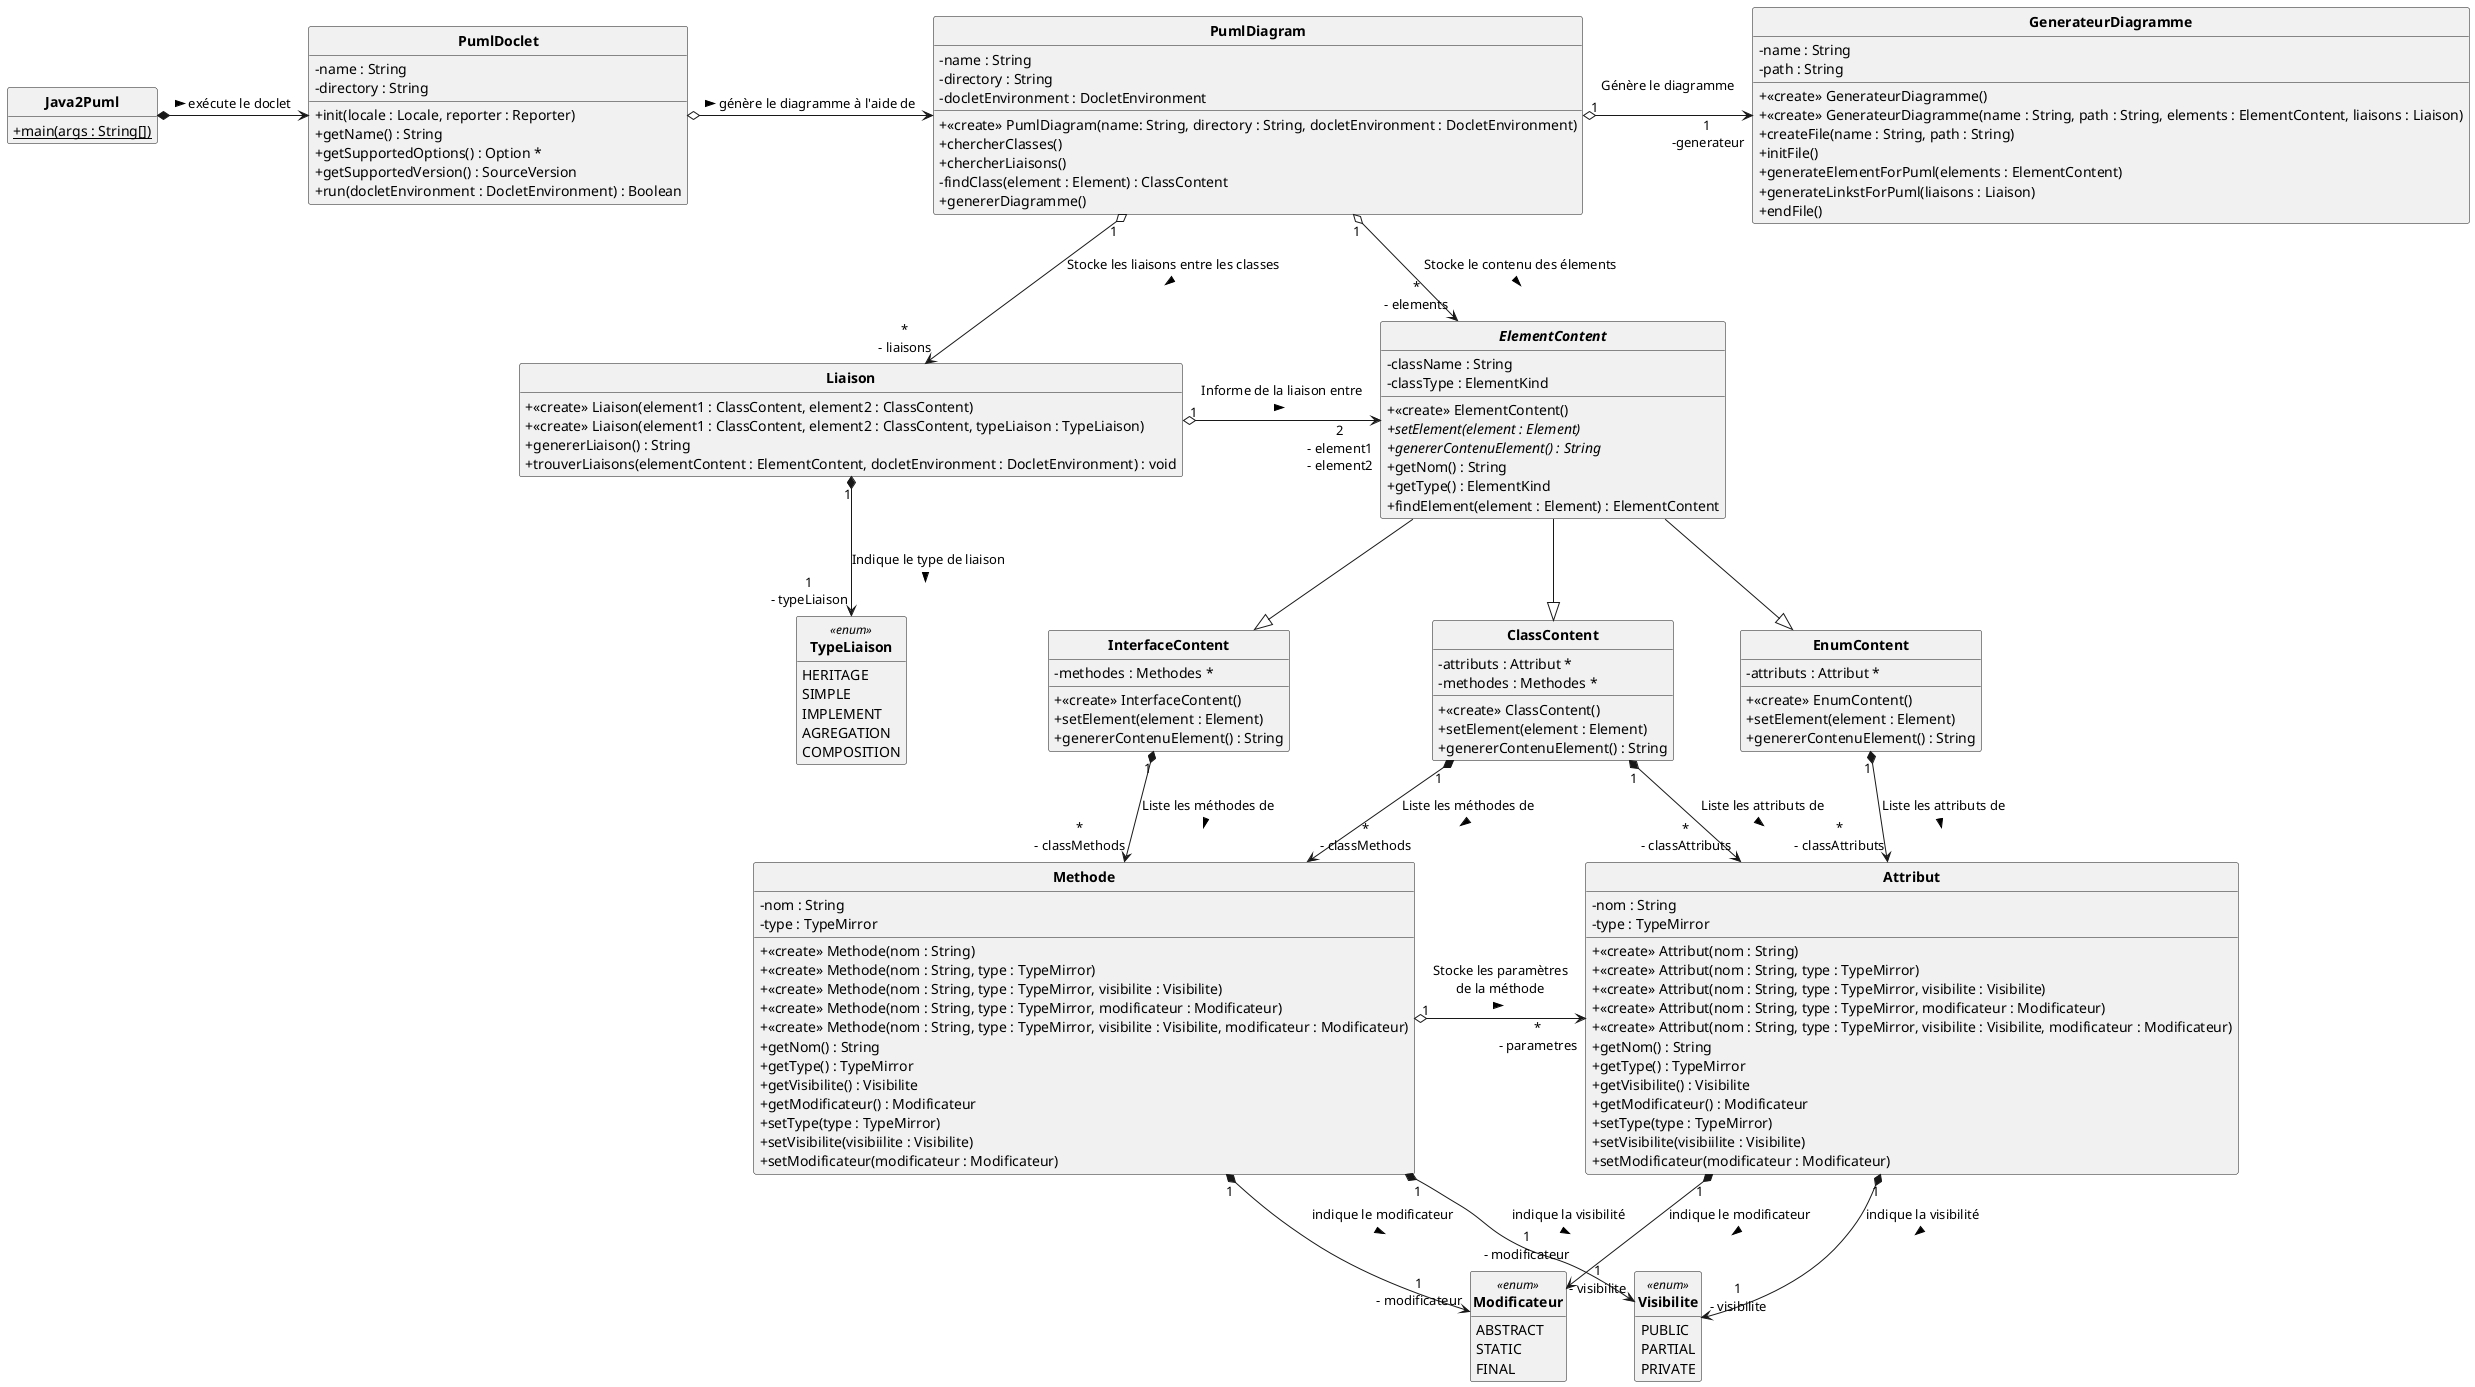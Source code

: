 @startuml
'https://plantuml.com/class-diagram

skinparam style strictuml
skinparam classAttributeIconSize 0
skinparam classFontStyle Bold

hide empty members

class Java2Puml{
    + main(args : String[]) {static}
}
class PumlDoclet{
    - name : String
    - directory : String
    + init(locale : Locale, reporter : Reporter)
    + getName() : String
    + getSupportedOptions() : Option *
    + getSupportedVersion() : SourceVersion
    + run(docletEnvironment : DocletEnvironment) : Boolean
}
class PumlDiagram{
    - name : String
    - directory : String
    - docletEnvironment : DocletEnvironment
    + <<create>> PumlDiagram(name: String, directory : String, docletEnvironment : DocletEnvironment)
    + chercherClasses()
    + chercherLiaisons()
    - findClass(element : Element) : ClassContent
    + genererDiagramme()
}
abstract class ElementContent{
    - className : String
    - classType : ElementKind
    + <<create>> ElementContent()
    + setElement(element : Element) {abstract}
    + genererContenuElement() : String {abstract}
    + getNom() : String
    + getType() : ElementKind
    + findElement(element : Element) : ElementContent
}
class EnumContent{
    - attributs : Attribut *
    + <<create>> EnumContent()
    + setElement(element : Element)
    + genererContenuElement() : String
}
class ClassContent{
    - attributs : Attribut *
    - methodes : Methodes *
    + <<create>> ClassContent()
    + setElement(element : Element)
    + genererContenuElement() : String
}
class InterfaceContent{
    - methodes : Methodes *
    + <<create>> InterfaceContent()
    + setElement(element : Element)
    + genererContenuElement() : String
}
class Attribut{
    - nom : String
    - type : TypeMirror
    + <<create>> Attribut(nom : String)
    + <<create>> Attribut(nom : String, type : TypeMirror)
    + <<create>> Attribut(nom : String, type : TypeMirror, visibilite : Visibilite)
    + <<create>> Attribut(nom : String, type : TypeMirror, modificateur : Modificateur)
    + <<create>> Attribut(nom : String, type : TypeMirror, visibilite : Visibilite, modificateur : Modificateur)
    + getNom() : String
    + getType() : TypeMirror
    + getVisibilite() : Visibilite
    + getModificateur() : Modificateur
    + setType(type : TypeMirror)
    + setVisibilite(visibiilite : Visibilite)
    + setModificateur(modificateur : Modificateur)
}
class Methode{
    - nom : String
        - type : TypeMirror
        + <<create>> Methode(nom : String)
        + <<create>> Methode(nom : String, type : TypeMirror)
        + <<create>> Methode(nom : String, type : TypeMirror, visibilite : Visibilite)
        + <<create>> Methode(nom : String, type : TypeMirror, modificateur : Modificateur)
        + <<create>> Methode(nom : String, type : TypeMirror, visibilite : Visibilite, modificateur : Modificateur)
        + getNom() : String
        + getType() : TypeMirror
        + getVisibilite() : Visibilite
        + getModificateur() : Modificateur
        + setType(type : TypeMirror)
        + setVisibilite(visibiilite : Visibilite)
        + setModificateur(modificateur : Modificateur)
}
enum Modificateur <<enum>>{
    ABSTRACT
    STATIC
    FINAL
}
class Liaison{
    + <<create>> Liaison(element1 : ClassContent, element2 : ClassContent)
    + <<create>> Liaison(element1 : ClassContent, element2 : ClassContent, typeLiaison : TypeLiaison)
    + genererLiaison() : String
    + trouverLiaisons(elementContent : ElementContent, docletEnvironment : DocletEnvironment) : void
}
enum TypeLiaison <<enum>>{
    HERITAGE
    SIMPLE
    IMPLEMENT
    AGREGATION
    COMPOSITION
}
enum Visibilite <<enum>>{
    PUBLIC
    PARTIAL
    PRIVATE
}
class GenerateurDiagramme{
    - name : String
    - path : String
    + <<create>> GenerateurDiagramme()
    + <<create>> GenerateurDiagramme(name : String, path : String, elements : ElementContent, liaisons : Liaison)
    + createFile(name : String, path : String)
    + initFile()
    + generateElementForPuml(elements : ElementContent)
    + generateLinkstForPuml(liaisons : Liaison)
    + endFile()
}

Java2Puml *-> PumlDoclet : > exécute le doclet
PumlDoclet o-> PumlDiagram : > génère le diagramme à l'aide de
PumlDiagram "1" o-> "1\n -generateur" GenerateurDiagramme : Génère le diagramme\n
PumlDiagram "1" o-> "*\n- elements" ElementContent : Stocke le contenu des élements\n >
PumlDiagram "1" o--> "*\n- liaisons" Liaison : Stocke les liaisons entre les classes\n >
ElementContent --|> ClassContent
ElementContent --|> EnumContent
ElementContent --|> InterfaceContent
ClassContent "1" *--> "*\n- classAttributs" Attribut : Liste les attributs de\n >
ClassContent "1" *--> "*\n- classMethods" Methode : Liste les méthodes de\n >
EnumContent "1" *--> "*\n- classAttributs" Attribut : Liste les attributs de\n >
InterfaceContent "1" *--> "*\n- classMethods" Methode : Liste les méthodes de\n >
Attribut "1" *--> "1\n- visibilite" Visibilite : indique la visibilité\n >
Methode "1" *--> "1\n- visibilite" Visibilite : indique la visibilité\n >
Attribut "1" *--> "1\n- modificateur" Modificateur : indique le modificateur\n >
Methode "1" *--> "1\n- modificateur" Modificateur : indique le modificateur\n >
Methode "1" o-> "*\n- parametres" Attribut : Stocke les paramètres\nde la méthode\n >
Liaison "1" o-> "2\n- element1\n- element2" ElementContent : Informe de la liaison entre\n >
Liaison "1" *--> "1\n- typeLiaison" TypeLiaison : Indique le type de liaison\n >

@enduml